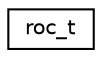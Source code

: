 digraph "Graphical Class Hierarchy"
{
 // INTERACTIVE_SVG=YES
 // LATEX_PDF_SIZE
  edge [fontname="Helvetica",fontsize="10",labelfontname="Helvetica",labelfontsize="10"];
  node [fontname="Helvetica",fontsize="10",shape=record];
  rankdir="LR";
  Node0 [label="roc_t",height=0.2,width=0.4,color="black", fillcolor="white", style="filled",URL="$structroc__t.html",tooltip="Structure for storing Receiver Operating Characteristic (ROC) curve data."];
}
